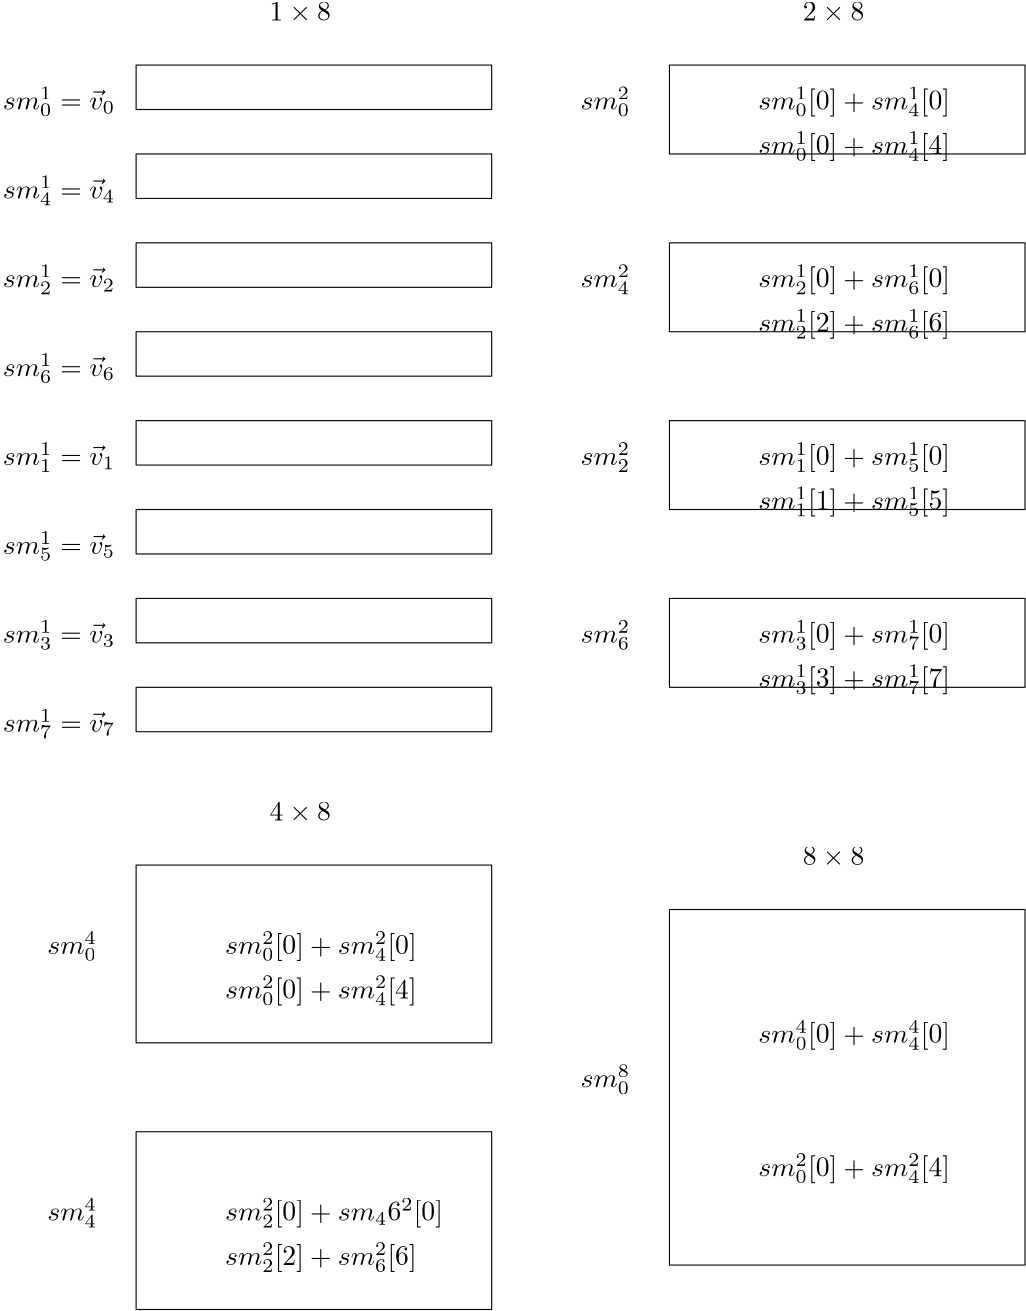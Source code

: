 <?xml version="1.0"?>
<!DOCTYPE ipe SYSTEM "ipe.dtd">
<ipe version="70206" creator="Ipe 7.2.7">
<info created="D:20210331103138" modified="D:20210331104018"/>
<ipestyle name="basic">
<symbol name="arrow/arc(spx)">
<path stroke="sym-stroke" fill="sym-stroke" pen="sym-pen">
0 0 m
-1 0.333 l
-1 -0.333 l
h
</path>
</symbol>
<symbol name="arrow/farc(spx)">
<path stroke="sym-stroke" fill="white" pen="sym-pen">
0 0 m
-1 0.333 l
-1 -0.333 l
h
</path>
</symbol>
<symbol name="arrow/ptarc(spx)">
<path stroke="sym-stroke" fill="sym-stroke" pen="sym-pen">
0 0 m
-1 0.333 l
-0.8 0 l
-1 -0.333 l
h
</path>
</symbol>
<symbol name="arrow/fptarc(spx)">
<path stroke="sym-stroke" fill="white" pen="sym-pen">
0 0 m
-1 0.333 l
-0.8 0 l
-1 -0.333 l
h
</path>
</symbol>
<symbol name="mark/circle(sx)" transformations="translations">
<path fill="sym-stroke">
0.6 0 0 0.6 0 0 e
0.4 0 0 0.4 0 0 e
</path>
</symbol>
<symbol name="mark/disk(sx)" transformations="translations">
<path fill="sym-stroke">
0.6 0 0 0.6 0 0 e
</path>
</symbol>
<symbol name="mark/fdisk(sfx)" transformations="translations">
<group>
<path fill="sym-fill">
0.5 0 0 0.5 0 0 e
</path>
<path fill="sym-stroke" fillrule="eofill">
0.6 0 0 0.6 0 0 e
0.4 0 0 0.4 0 0 e
</path>
</group>
</symbol>
<symbol name="mark/box(sx)" transformations="translations">
<path fill="sym-stroke" fillrule="eofill">
-0.6 -0.6 m
0.6 -0.6 l
0.6 0.6 l
-0.6 0.6 l
h
-0.4 -0.4 m
0.4 -0.4 l
0.4 0.4 l
-0.4 0.4 l
h
</path>
</symbol>
<symbol name="mark/square(sx)" transformations="translations">
<path fill="sym-stroke">
-0.6 -0.6 m
0.6 -0.6 l
0.6 0.6 l
-0.6 0.6 l
h
</path>
</symbol>
<symbol name="mark/fsquare(sfx)" transformations="translations">
<group>
<path fill="sym-fill">
-0.5 -0.5 m
0.5 -0.5 l
0.5 0.5 l
-0.5 0.5 l
h
</path>
<path fill="sym-stroke" fillrule="eofill">
-0.6 -0.6 m
0.6 -0.6 l
0.6 0.6 l
-0.6 0.6 l
h
-0.4 -0.4 m
0.4 -0.4 l
0.4 0.4 l
-0.4 0.4 l
h
</path>
</group>
</symbol>
<symbol name="mark/cross(sx)" transformations="translations">
<group>
<path fill="sym-stroke">
-0.43 -0.57 m
0.57 0.43 l
0.43 0.57 l
-0.57 -0.43 l
h
</path>
<path fill="sym-stroke">
-0.43 0.57 m
0.57 -0.43 l
0.43 -0.57 l
-0.57 0.43 l
h
</path>
</group>
</symbol>
<symbol name="arrow/fnormal(spx)">
<path stroke="sym-stroke" fill="white" pen="sym-pen">
0 0 m
-1 0.333 l
-1 -0.333 l
h
</path>
</symbol>
<symbol name="arrow/pointed(spx)">
<path stroke="sym-stroke" fill="sym-stroke" pen="sym-pen">
0 0 m
-1 0.333 l
-0.8 0 l
-1 -0.333 l
h
</path>
</symbol>
<symbol name="arrow/fpointed(spx)">
<path stroke="sym-stroke" fill="white" pen="sym-pen">
0 0 m
-1 0.333 l
-0.8 0 l
-1 -0.333 l
h
</path>
</symbol>
<symbol name="arrow/linear(spx)">
<path stroke="sym-stroke" pen="sym-pen">
-1 0.333 m
0 0 l
-1 -0.333 l
</path>
</symbol>
<symbol name="arrow/fdouble(spx)">
<path stroke="sym-stroke" fill="white" pen="sym-pen">
0 0 m
-1 0.333 l
-1 -0.333 l
h
-1 0 m
-2 0.333 l
-2 -0.333 l
h
</path>
</symbol>
<symbol name="arrow/double(spx)">
<path stroke="sym-stroke" fill="sym-stroke" pen="sym-pen">
0 0 m
-1 0.333 l
-1 -0.333 l
h
-1 0 m
-2 0.333 l
-2 -0.333 l
h
</path>
</symbol>
<pen name="heavier" value="0.8"/>
<pen name="fat" value="1.2"/>
<pen name="ultrafat" value="2"/>
<symbolsize name="large" value="5"/>
<symbolsize name="small" value="2"/>
<symbolsize name="tiny" value="1.1"/>
<arrowsize name="large" value="10"/>
<arrowsize name="small" value="5"/>
<arrowsize name="tiny" value="3"/>
<color name="red" value="1 0 0"/>
<color name="green" value="0 1 0"/>
<color name="blue" value="0 0 1"/>
<color name="yellow" value="1 1 0"/>
<color name="orange" value="1 0.647 0"/>
<color name="gold" value="1 0.843 0"/>
<color name="purple" value="0.627 0.125 0.941"/>
<color name="gray" value="0.745"/>
<color name="brown" value="0.647 0.165 0.165"/>
<color name="navy" value="0 0 0.502"/>
<color name="pink" value="1 0.753 0.796"/>
<color name="seagreen" value="0.18 0.545 0.341"/>
<color name="turquoise" value="0.251 0.878 0.816"/>
<color name="violet" value="0.933 0.51 0.933"/>
<color name="darkblue" value="0 0 0.545"/>
<color name="darkcyan" value="0 0.545 0.545"/>
<color name="darkgray" value="0.663"/>
<color name="darkgreen" value="0 0.392 0"/>
<color name="darkmagenta" value="0.545 0 0.545"/>
<color name="darkorange" value="1 0.549 0"/>
<color name="darkred" value="0.545 0 0"/>
<color name="lightblue" value="0.678 0.847 0.902"/>
<color name="lightcyan" value="0.878 1 1"/>
<color name="lightgray" value="0.827"/>
<color name="lightgreen" value="0.565 0.933 0.565"/>
<color name="lightyellow" value="1 1 0.878"/>
<dashstyle name="dashed" value="[4] 0"/>
<dashstyle name="dotted" value="[1 3] 0"/>
<dashstyle name="dash dotted" value="[4 2 1 2] 0"/>
<dashstyle name="dash dot dotted" value="[4 2 1 2 1 2] 0"/>
<textsize name="large" value="\large"/>
<textsize name="Large" value="\Large"/>
<textsize name="LARGE" value="\LARGE"/>
<textsize name="huge" value="\huge"/>
<textsize name="Huge" value="\Huge"/>
<textsize name="small" value="\small"/>
<textsize name="footnote" value="\footnotesize"/>
<textsize name="tiny" value="\tiny"/>
<textstyle name="center" begin="\begin{center}" end="\end{center}"/>
<textstyle name="itemize" begin="\begin{itemize}" end="\end{itemize}"/>
<textstyle name="item" begin="\begin{itemize}\item{}" end="\end{itemize}"/>
<gridsize name="4 pts" value="4"/>
<gridsize name="8 pts (~3 mm)" value="8"/>
<gridsize name="16 pts (~6 mm)" value="16"/>
<gridsize name="32 pts (~12 mm)" value="32"/>
<gridsize name="10 pts (~3.5 mm)" value="10"/>
<gridsize name="20 pts (~7 mm)" value="20"/>
<gridsize name="14 pts (~5 mm)" value="14"/>
<gridsize name="28 pts (~10 mm)" value="28"/>
<gridsize name="56 pts (~20 mm)" value="56"/>
<anglesize name="90 deg" value="90"/>
<anglesize name="60 deg" value="60"/>
<anglesize name="45 deg" value="45"/>
<anglesize name="30 deg" value="30"/>
<anglesize name="22.5 deg" value="22.5"/>
<opacity name="10%" value="0.1"/>
<opacity name="30%" value="0.3"/>
<opacity name="50%" value="0.5"/>
<opacity name="75%" value="0.75"/>
<tiling name="falling" angle="-60" step="4" width="1"/>
<tiling name="rising" angle="30" step="4" width="1"/>
</ipestyle>
<page>
<layer name="alpha"/>
<view layers="alpha" active="alpha"/>
<path layer="alpha" stroke="black">
64 768 m
64 752 l
192 752 l
192 768 l
h
</path>
<path stroke="black">
64 736 m
64 720 l
192 720 l
192 736 l
h
</path>
<path stroke="black">
64 704 m
64 688 l
192 688 l
192 704 l
h
</path>
<path stroke="black">
64 672 m
64 656 l
192 656 l
192 672 l
h
</path>
<path stroke="black">
64 640 m
64 624 l
192 624 l
192 640 l
h
</path>
<path stroke="black">
64 608 m
64 592 l
192 592 l
192 608 l
h
</path>
<path stroke="black">
64 576 m
64 560 l
192 560 l
192 576 l
h
</path>
<path stroke="black">
64 544 m
64 528 l
192 528 l
192 544 l
h
</path>
<text matrix="1 0 0 1 16 0" transformations="translations" pos="96 784" stroke="black" type="label" width="22.139" height="6.421" depth="0.83" valign="baseline">$1  \times 8$</text>
<path matrix="1 0 0 1 -32 0" stroke="black">
288 768 m
288 736 l
416 736 l
416 768 l
h
</path>
<path matrix="1 0 0 1 -32 0" stroke="black">
288 704 m
288 672 l
416 672 l
416 704 l
h
</path>
<path matrix="1 0 0 1 -32 0" stroke="black">
288 640 m
288 608 l
416 608 l
416 640 l
h
</path>
<path matrix="1 0 0 1 -32 0" stroke="black">
288 576 m
288 544 l
416 544 l
416 576 l
h
</path>
<path matrix="1 0 0 1 -224 -16" stroke="black">
288 496 m
288 432 l
416 432 l
416 496 l
h
</path>
<path matrix="1 0 0 1 -224 -16" stroke="black">
288 400 m
288 336 l
416 336 l
416 400 l
h
</path>
<path matrix="1 0 0 1 -32 -32" stroke="black">
288 496 m
288 368 l
416 368 l
416 496 l
h
</path>
<text matrix="1 0 0 1 -32 0" transformations="translations" pos="336 784" stroke="black" type="label" width="22.139" height="6.421" depth="0.83" valign="baseline">$2 \times 8$</text>
<text transformations="translations" pos="112 496" stroke="black" type="label" width="22.139" height="6.421" depth="0.83" valign="baseline">$4 \times 8$</text>
<text matrix="1 0 0 1 -32 0" transformations="translations" pos="336 480" stroke="black" type="label" width="22.139" height="6.421" depth="0.83" valign="baseline">$8 \times 8$</text>
<text transformations="translations" pos="16 752" stroke="black" type="label" width="40.469" height="8.112" depth="2.47" valign="baseline">$sm_0^1=\vec{v}_0$</text>
<text transformations="translations" pos="16 720" stroke="black" type="label" width="40.469" height="8.112" depth="2.47" valign="baseline">$sm_4^1=\vec{v}_4$</text>
<text transformations="translations" pos="16 688" stroke="black" type="label" width="40.469" height="8.112" depth="2.47" valign="baseline">$sm_2^1=\vec{v}_2$</text>
<text transformations="translations" pos="16 656" stroke="black" type="label" width="40.469" height="8.112" depth="2.47" valign="baseline">$sm_6^1=\vec{v}_6$</text>
<text transformations="translations" pos="16 624" stroke="black" type="label" width="40.469" height="8.112" depth="2.47" valign="baseline">$sm_1^1=\vec{v}_1$</text>
<text transformations="translations" pos="16 592" stroke="black" type="label" width="40.469" height="8.112" depth="2.47" valign="baseline">$sm_5^1=\vec{v}_5$</text>
<text transformations="translations" pos="16 560" stroke="black" type="label" width="40.469" height="8.112" depth="2.47" valign="baseline">$sm_3^1=\vec{v}_3$</text>
<text transformations="translations" pos="16 528" stroke="black" type="label" width="40.469" height="8.112" depth="2.47" valign="baseline">$sm_7^1=\vec{v}_7$</text>
<text matrix="1 0 0 1 -16 0" transformations="translations" pos="240 752" stroke="black" type="label" width="17.887" height="8.112" depth="2.47" valign="baseline">$sm_0^2$</text>
<text matrix="1 0 0 1 -32 0" transformations="translations" pos="256 688" stroke="black" type="label" width="17.887" height="8.112" depth="2.47" valign="baseline">$sm_4^2$</text>
<text matrix="1 0 0 1 -32 0" transformations="translations" pos="256 624" stroke="black" type="label" width="17.887" height="8.112" depth="2.47" valign="baseline">$sm_2^2$</text>
<text matrix="1 0 0 1 -32 0" transformations="translations" pos="256 560" stroke="black" type="label" width="17.887" height="8.112" depth="2.47" valign="baseline">$sm_6^2$</text>
<text matrix="1 0 0 1 0 -16" transformations="translations" pos="32 464" stroke="black" type="label" width="17.887" height="8.112" depth="2.47" valign="baseline">$sm_0^4$</text>
<text matrix="1 0 0 1 0 -16" transformations="translations" pos="32 368" stroke="black" type="label" width="17.887" height="8.112" depth="2.47" valign="baseline">$sm_4^4$</text>
<text matrix="1 0 0 1 -32 -48" transformations="translations" pos="256 448" stroke="black" type="label" width="17.887" height="8.112" depth="2.47" valign="baseline">$sm_0^8$</text>
<text transformations="translations" pos="288 752" stroke="black" type="label" width="68.982" height="8.11" depth="2.49" valign="baseline">$sm_0^1[0]+sm_4^1[0]$</text>
<text transformations="translations" pos="288 736" stroke="black" type="label" width="68.982" height="8.11" depth="2.49" valign="baseline">$sm_0^1[0]+sm_4^1[4]$</text>
<text transformations="translations" pos="288 688" stroke="black" type="label" width="68.982" height="8.11" depth="2.49" valign="baseline">$sm_2^1[0]+sm_6^1[0]$</text>
<text transformations="translations" pos="288 672" stroke="black" type="label" width="68.982" height="8.11" depth="2.49" valign="baseline">$sm_2^1[2]+sm_6^1[6]$</text>
<text transformations="translations" pos="288 624" stroke="black" type="label" width="68.982" height="8.11" depth="2.49" valign="baseline">$sm_1^1[0]+sm_5^1[0]$</text>
<text transformations="translations" pos="288 608" stroke="black" type="label" width="68.982" height="8.11" depth="2.49" valign="baseline">$sm_1^1[1]+sm_5^1[5]$</text>
<text transformations="translations" pos="288 560" stroke="black" type="label" width="68.982" height="8.11" depth="2.49" valign="baseline">$sm_3^1[0]+sm_7^1[0]$</text>
<text transformations="translations" pos="288 544" stroke="black" type="label" width="68.982" height="8.11" depth="2.49" valign="baseline">$sm_3^1[3]+sm_7^1[7]$</text>
<text matrix="1 0 0 1 -16 0" transformations="translations" pos="112 448" stroke="black" type="label" width="68.982" height="8.11" depth="2.49" valign="baseline">$sm_0^2[0]+sm_4^2[0]$</text>
<text matrix="1 0 0 1 0 16" transformations="translations" pos="96 416" stroke="black" type="label" width="68.982" height="8.11" depth="2.49" valign="baseline">$sm_0^2[0]+sm_4^2[4]$</text>
<text transformations="translations" pos="96 352" stroke="black" type="label" width="78.433" height="8.11" depth="2.49" valign="baseline">$sm_2^2[0]+sm_46^2[0]$</text>
<text matrix="1 0 0 1 0 16" transformations="translations" pos="96 320" stroke="black" type="label" width="68.982" height="8.11" depth="2.49" valign="baseline">$sm_2^2[2]+sm_6^2[6]$</text>
<text matrix="1 0 0 1 0 16" transformations="translations" pos="288 400" stroke="black" type="label" width="68.982" height="8.11" depth="2.49" valign="baseline">$sm_0^4[0]+sm_4^4[0]$</text>
<text matrix="1 0 0 1 0 32" transformations="translations" pos="288 336" stroke="black" type="label" width="68.982" height="8.11" depth="2.49" valign="baseline">$sm_0^2[0]+sm_4^2[4]$</text>
</page>
</ipe>
